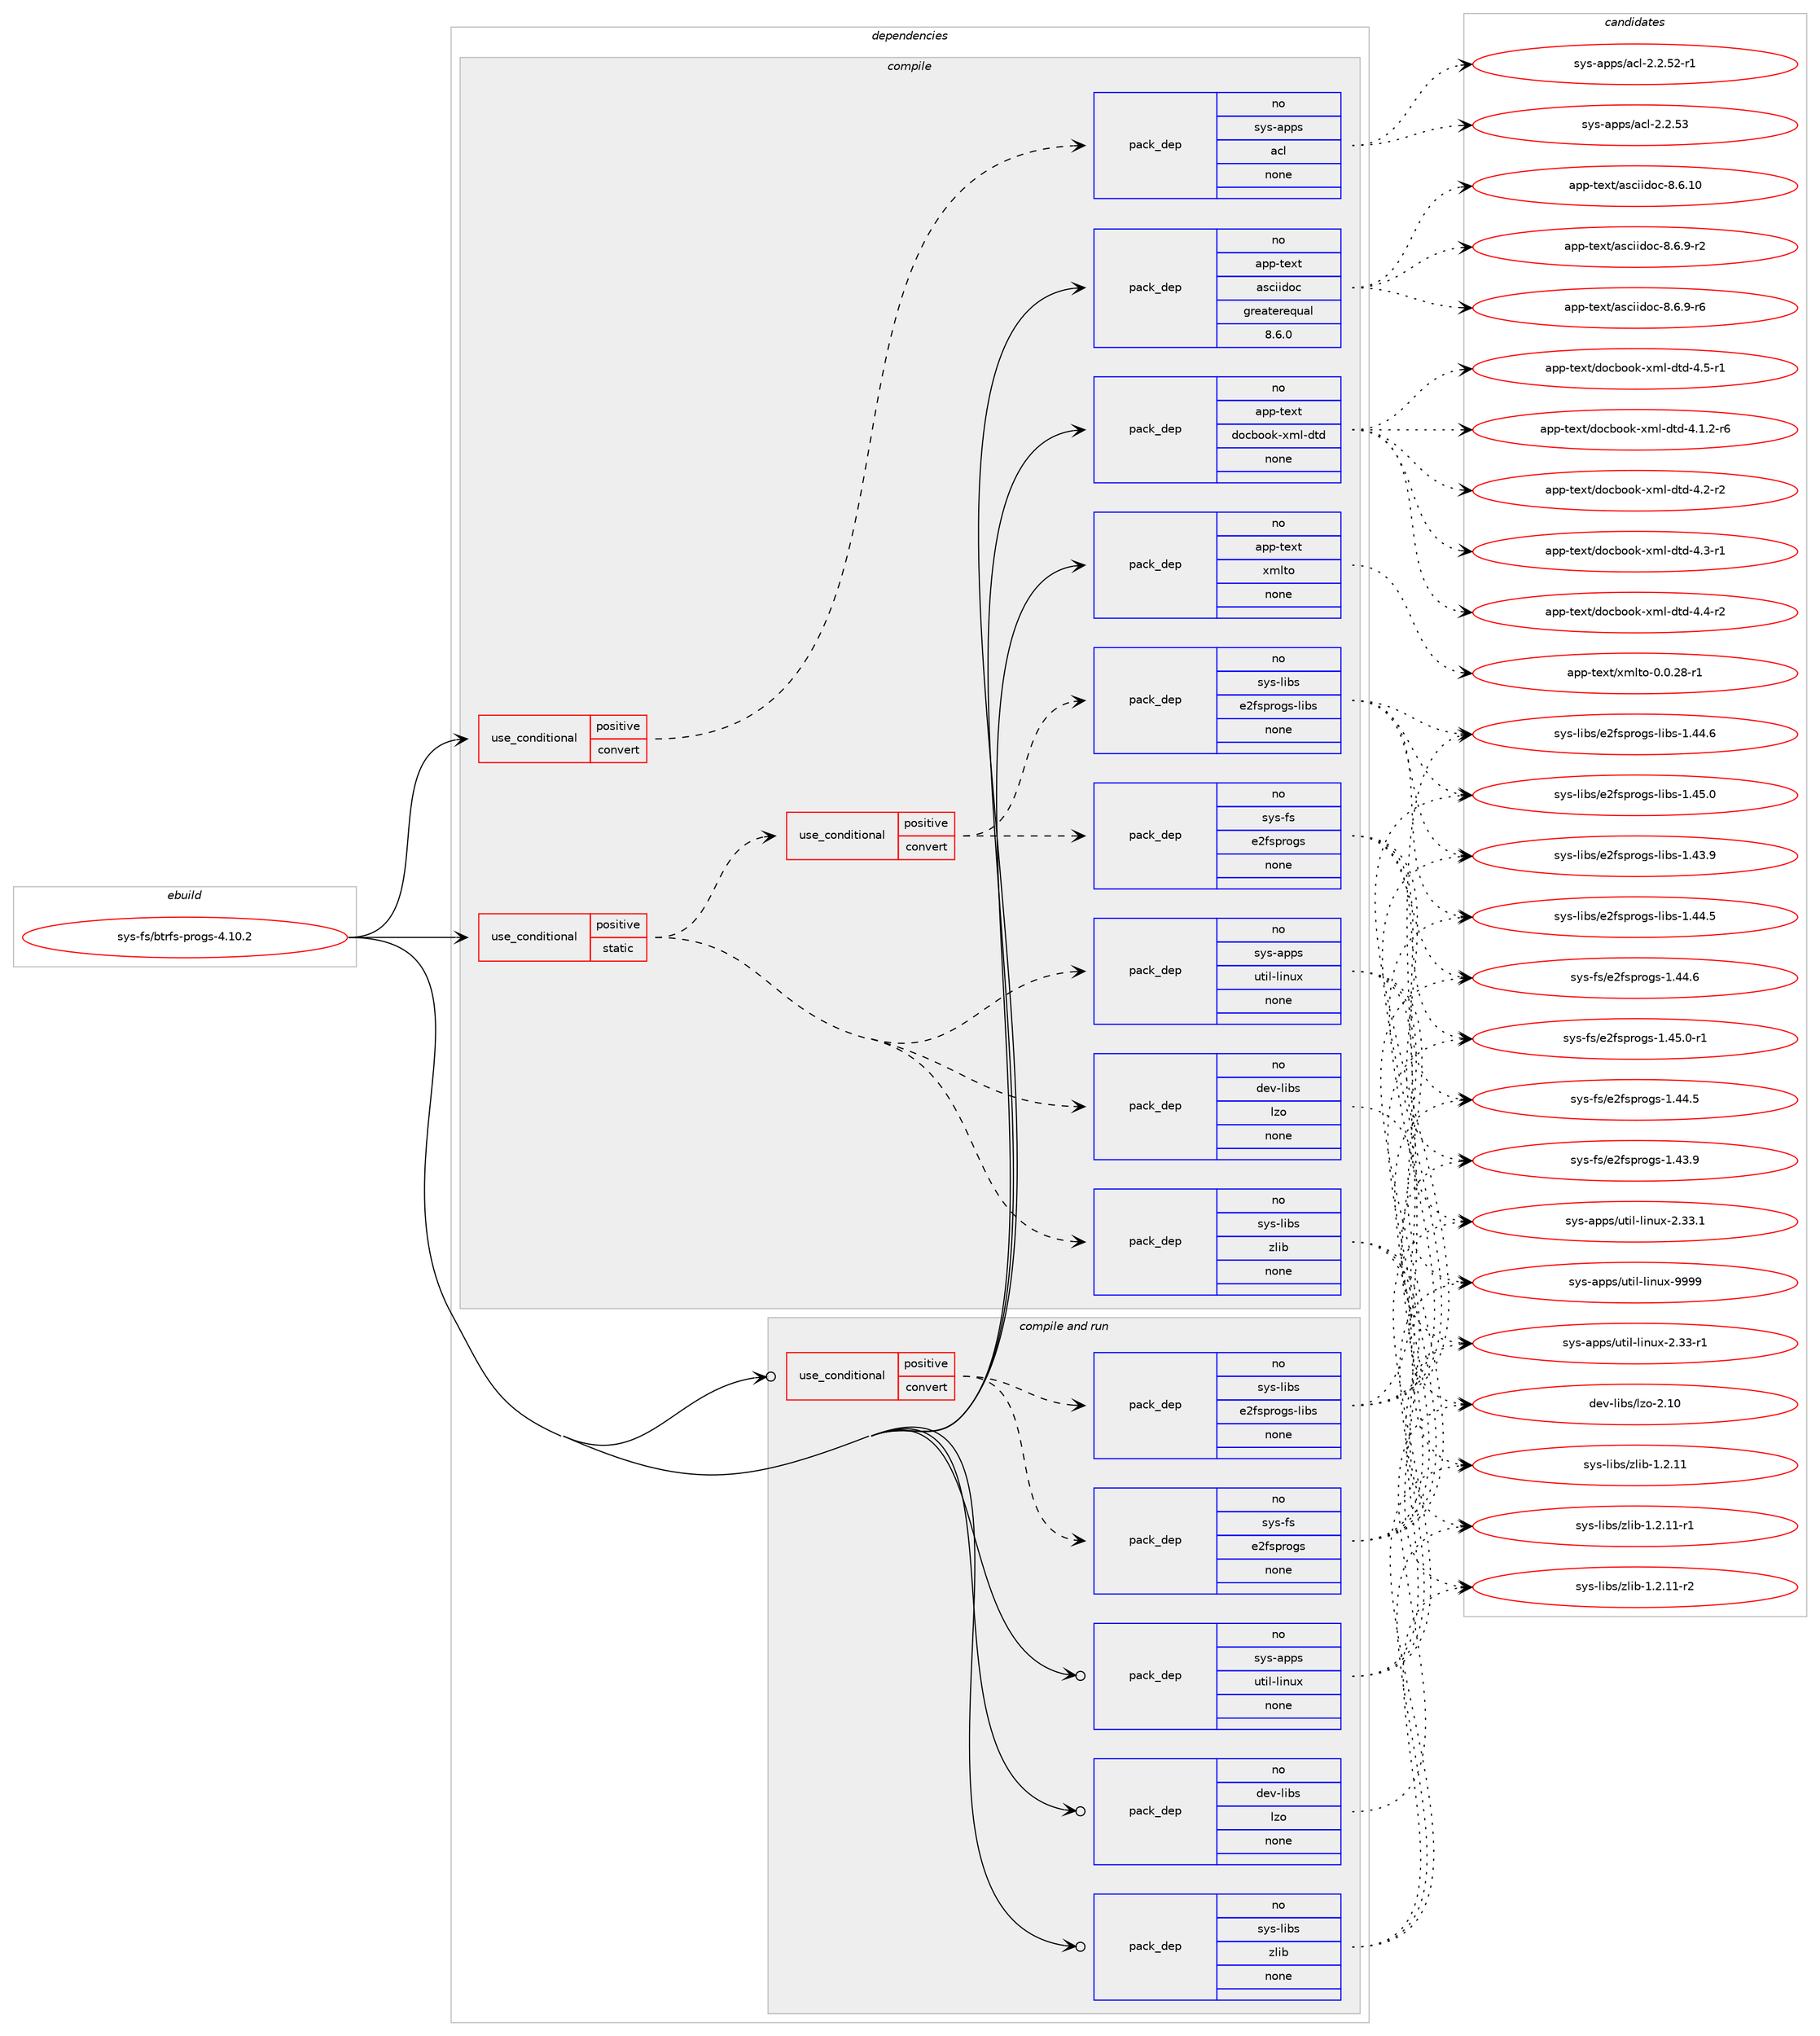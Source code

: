 digraph prolog {

# *************
# Graph options
# *************

newrank=true;
concentrate=true;
compound=true;
graph [rankdir=LR,fontname=Helvetica,fontsize=10,ranksep=1.5];#, ranksep=2.5, nodesep=0.2];
edge  [arrowhead=vee];
node  [fontname=Helvetica,fontsize=10];

# **********
# The ebuild
# **********

subgraph cluster_leftcol {
color=gray;
rank=same;
label=<<i>ebuild</i>>;
id [label="sys-fs/btrfs-progs-4.10.2", color=red, width=4, href="../sys-fs/btrfs-progs-4.10.2.svg"];
}

# ****************
# The dependencies
# ****************

subgraph cluster_midcol {
color=gray;
label=<<i>dependencies</i>>;
subgraph cluster_compile {
fillcolor="#eeeeee";
style=filled;
label=<<i>compile</i>>;
subgraph cond460327 {
dependency1730948 [label=<<TABLE BORDER="0" CELLBORDER="1" CELLSPACING="0" CELLPADDING="4"><TR><TD ROWSPAN="3" CELLPADDING="10">use_conditional</TD></TR><TR><TD>positive</TD></TR><TR><TD>convert</TD></TR></TABLE>>, shape=none, color=red];
subgraph pack1242208 {
dependency1730949 [label=<<TABLE BORDER="0" CELLBORDER="1" CELLSPACING="0" CELLPADDING="4" WIDTH="220"><TR><TD ROWSPAN="6" CELLPADDING="30">pack_dep</TD></TR><TR><TD WIDTH="110">no</TD></TR><TR><TD>sys-apps</TD></TR><TR><TD>acl</TD></TR><TR><TD>none</TD></TR><TR><TD></TD></TR></TABLE>>, shape=none, color=blue];
}
dependency1730948:e -> dependency1730949:w [weight=20,style="dashed",arrowhead="vee"];
}
id:e -> dependency1730948:w [weight=20,style="solid",arrowhead="vee"];
subgraph cond460328 {
dependency1730950 [label=<<TABLE BORDER="0" CELLBORDER="1" CELLSPACING="0" CELLPADDING="4"><TR><TD ROWSPAN="3" CELLPADDING="10">use_conditional</TD></TR><TR><TD>positive</TD></TR><TR><TD>static</TD></TR></TABLE>>, shape=none, color=red];
subgraph pack1242209 {
dependency1730951 [label=<<TABLE BORDER="0" CELLBORDER="1" CELLSPACING="0" CELLPADDING="4" WIDTH="220"><TR><TD ROWSPAN="6" CELLPADDING="30">pack_dep</TD></TR><TR><TD WIDTH="110">no</TD></TR><TR><TD>dev-libs</TD></TR><TR><TD>lzo</TD></TR><TR><TD>none</TD></TR><TR><TD></TD></TR></TABLE>>, shape=none, color=blue];
}
dependency1730950:e -> dependency1730951:w [weight=20,style="dashed",arrowhead="vee"];
subgraph pack1242210 {
dependency1730952 [label=<<TABLE BORDER="0" CELLBORDER="1" CELLSPACING="0" CELLPADDING="4" WIDTH="220"><TR><TD ROWSPAN="6" CELLPADDING="30">pack_dep</TD></TR><TR><TD WIDTH="110">no</TD></TR><TR><TD>sys-apps</TD></TR><TR><TD>util-linux</TD></TR><TR><TD>none</TD></TR><TR><TD></TD></TR></TABLE>>, shape=none, color=blue];
}
dependency1730950:e -> dependency1730952:w [weight=20,style="dashed",arrowhead="vee"];
subgraph pack1242211 {
dependency1730953 [label=<<TABLE BORDER="0" CELLBORDER="1" CELLSPACING="0" CELLPADDING="4" WIDTH="220"><TR><TD ROWSPAN="6" CELLPADDING="30">pack_dep</TD></TR><TR><TD WIDTH="110">no</TD></TR><TR><TD>sys-libs</TD></TR><TR><TD>zlib</TD></TR><TR><TD>none</TD></TR><TR><TD></TD></TR></TABLE>>, shape=none, color=blue];
}
dependency1730950:e -> dependency1730953:w [weight=20,style="dashed",arrowhead="vee"];
subgraph cond460329 {
dependency1730954 [label=<<TABLE BORDER="0" CELLBORDER="1" CELLSPACING="0" CELLPADDING="4"><TR><TD ROWSPAN="3" CELLPADDING="10">use_conditional</TD></TR><TR><TD>positive</TD></TR><TR><TD>convert</TD></TR></TABLE>>, shape=none, color=red];
subgraph pack1242212 {
dependency1730955 [label=<<TABLE BORDER="0" CELLBORDER="1" CELLSPACING="0" CELLPADDING="4" WIDTH="220"><TR><TD ROWSPAN="6" CELLPADDING="30">pack_dep</TD></TR><TR><TD WIDTH="110">no</TD></TR><TR><TD>sys-fs</TD></TR><TR><TD>e2fsprogs</TD></TR><TR><TD>none</TD></TR><TR><TD></TD></TR></TABLE>>, shape=none, color=blue];
}
dependency1730954:e -> dependency1730955:w [weight=20,style="dashed",arrowhead="vee"];
subgraph pack1242213 {
dependency1730956 [label=<<TABLE BORDER="0" CELLBORDER="1" CELLSPACING="0" CELLPADDING="4" WIDTH="220"><TR><TD ROWSPAN="6" CELLPADDING="30">pack_dep</TD></TR><TR><TD WIDTH="110">no</TD></TR><TR><TD>sys-libs</TD></TR><TR><TD>e2fsprogs-libs</TD></TR><TR><TD>none</TD></TR><TR><TD></TD></TR></TABLE>>, shape=none, color=blue];
}
dependency1730954:e -> dependency1730956:w [weight=20,style="dashed",arrowhead="vee"];
}
dependency1730950:e -> dependency1730954:w [weight=20,style="dashed",arrowhead="vee"];
}
id:e -> dependency1730950:w [weight=20,style="solid",arrowhead="vee"];
subgraph pack1242214 {
dependency1730957 [label=<<TABLE BORDER="0" CELLBORDER="1" CELLSPACING="0" CELLPADDING="4" WIDTH="220"><TR><TD ROWSPAN="6" CELLPADDING="30">pack_dep</TD></TR><TR><TD WIDTH="110">no</TD></TR><TR><TD>app-text</TD></TR><TR><TD>asciidoc</TD></TR><TR><TD>greaterequal</TD></TR><TR><TD>8.6.0</TD></TR></TABLE>>, shape=none, color=blue];
}
id:e -> dependency1730957:w [weight=20,style="solid",arrowhead="vee"];
subgraph pack1242215 {
dependency1730958 [label=<<TABLE BORDER="0" CELLBORDER="1" CELLSPACING="0" CELLPADDING="4" WIDTH="220"><TR><TD ROWSPAN="6" CELLPADDING="30">pack_dep</TD></TR><TR><TD WIDTH="110">no</TD></TR><TR><TD>app-text</TD></TR><TR><TD>docbook-xml-dtd</TD></TR><TR><TD>none</TD></TR><TR><TD></TD></TR></TABLE>>, shape=none, color=blue];
}
id:e -> dependency1730958:w [weight=20,style="solid",arrowhead="vee"];
subgraph pack1242216 {
dependency1730959 [label=<<TABLE BORDER="0" CELLBORDER="1" CELLSPACING="0" CELLPADDING="4" WIDTH="220"><TR><TD ROWSPAN="6" CELLPADDING="30">pack_dep</TD></TR><TR><TD WIDTH="110">no</TD></TR><TR><TD>app-text</TD></TR><TR><TD>xmlto</TD></TR><TR><TD>none</TD></TR><TR><TD></TD></TR></TABLE>>, shape=none, color=blue];
}
id:e -> dependency1730959:w [weight=20,style="solid",arrowhead="vee"];
}
subgraph cluster_compileandrun {
fillcolor="#eeeeee";
style=filled;
label=<<i>compile and run</i>>;
subgraph cond460330 {
dependency1730960 [label=<<TABLE BORDER="0" CELLBORDER="1" CELLSPACING="0" CELLPADDING="4"><TR><TD ROWSPAN="3" CELLPADDING="10">use_conditional</TD></TR><TR><TD>positive</TD></TR><TR><TD>convert</TD></TR></TABLE>>, shape=none, color=red];
subgraph pack1242217 {
dependency1730961 [label=<<TABLE BORDER="0" CELLBORDER="1" CELLSPACING="0" CELLPADDING="4" WIDTH="220"><TR><TD ROWSPAN="6" CELLPADDING="30">pack_dep</TD></TR><TR><TD WIDTH="110">no</TD></TR><TR><TD>sys-fs</TD></TR><TR><TD>e2fsprogs</TD></TR><TR><TD>none</TD></TR><TR><TD></TD></TR></TABLE>>, shape=none, color=blue];
}
dependency1730960:e -> dependency1730961:w [weight=20,style="dashed",arrowhead="vee"];
subgraph pack1242218 {
dependency1730962 [label=<<TABLE BORDER="0" CELLBORDER="1" CELLSPACING="0" CELLPADDING="4" WIDTH="220"><TR><TD ROWSPAN="6" CELLPADDING="30">pack_dep</TD></TR><TR><TD WIDTH="110">no</TD></TR><TR><TD>sys-libs</TD></TR><TR><TD>e2fsprogs-libs</TD></TR><TR><TD>none</TD></TR><TR><TD></TD></TR></TABLE>>, shape=none, color=blue];
}
dependency1730960:e -> dependency1730962:w [weight=20,style="dashed",arrowhead="vee"];
}
id:e -> dependency1730960:w [weight=20,style="solid",arrowhead="odotvee"];
subgraph pack1242219 {
dependency1730963 [label=<<TABLE BORDER="0" CELLBORDER="1" CELLSPACING="0" CELLPADDING="4" WIDTH="220"><TR><TD ROWSPAN="6" CELLPADDING="30">pack_dep</TD></TR><TR><TD WIDTH="110">no</TD></TR><TR><TD>dev-libs</TD></TR><TR><TD>lzo</TD></TR><TR><TD>none</TD></TR><TR><TD></TD></TR></TABLE>>, shape=none, color=blue];
}
id:e -> dependency1730963:w [weight=20,style="solid",arrowhead="odotvee"];
subgraph pack1242220 {
dependency1730964 [label=<<TABLE BORDER="0" CELLBORDER="1" CELLSPACING="0" CELLPADDING="4" WIDTH="220"><TR><TD ROWSPAN="6" CELLPADDING="30">pack_dep</TD></TR><TR><TD WIDTH="110">no</TD></TR><TR><TD>sys-apps</TD></TR><TR><TD>util-linux</TD></TR><TR><TD>none</TD></TR><TR><TD></TD></TR></TABLE>>, shape=none, color=blue];
}
id:e -> dependency1730964:w [weight=20,style="solid",arrowhead="odotvee"];
subgraph pack1242221 {
dependency1730965 [label=<<TABLE BORDER="0" CELLBORDER="1" CELLSPACING="0" CELLPADDING="4" WIDTH="220"><TR><TD ROWSPAN="6" CELLPADDING="30">pack_dep</TD></TR><TR><TD WIDTH="110">no</TD></TR><TR><TD>sys-libs</TD></TR><TR><TD>zlib</TD></TR><TR><TD>none</TD></TR><TR><TD></TD></TR></TABLE>>, shape=none, color=blue];
}
id:e -> dependency1730965:w [weight=20,style="solid",arrowhead="odotvee"];
}
subgraph cluster_run {
fillcolor="#eeeeee";
style=filled;
label=<<i>run</i>>;
}
}

# **************
# The candidates
# **************

subgraph cluster_choices {
rank=same;
color=gray;
label=<<i>candidates</i>>;

subgraph choice1242208 {
color=black;
nodesep=1;
choice1151211154597112112115479799108455046504653504511449 [label="sys-apps/acl-2.2.52-r1", color=red, width=4,href="../sys-apps/acl-2.2.52-r1.svg"];
choice115121115459711211211547979910845504650465351 [label="sys-apps/acl-2.2.53", color=red, width=4,href="../sys-apps/acl-2.2.53.svg"];
dependency1730949:e -> choice1151211154597112112115479799108455046504653504511449:w [style=dotted,weight="100"];
dependency1730949:e -> choice115121115459711211211547979910845504650465351:w [style=dotted,weight="100"];
}
subgraph choice1242209 {
color=black;
nodesep=1;
choice1001011184510810598115471081221114550464948 [label="dev-libs/lzo-2.10", color=red, width=4,href="../dev-libs/lzo-2.10.svg"];
dependency1730951:e -> choice1001011184510810598115471081221114550464948:w [style=dotted,weight="100"];
}
subgraph choice1242210 {
color=black;
nodesep=1;
choice1151211154597112112115471171161051084510810511011712045504651514511449 [label="sys-apps/util-linux-2.33-r1", color=red, width=4,href="../sys-apps/util-linux-2.33-r1.svg"];
choice1151211154597112112115471171161051084510810511011712045504651514649 [label="sys-apps/util-linux-2.33.1", color=red, width=4,href="../sys-apps/util-linux-2.33.1.svg"];
choice115121115459711211211547117116105108451081051101171204557575757 [label="sys-apps/util-linux-9999", color=red, width=4,href="../sys-apps/util-linux-9999.svg"];
dependency1730952:e -> choice1151211154597112112115471171161051084510810511011712045504651514511449:w [style=dotted,weight="100"];
dependency1730952:e -> choice1151211154597112112115471171161051084510810511011712045504651514649:w [style=dotted,weight="100"];
dependency1730952:e -> choice115121115459711211211547117116105108451081051101171204557575757:w [style=dotted,weight="100"];
}
subgraph choice1242211 {
color=black;
nodesep=1;
choice1151211154510810598115471221081059845494650464949 [label="sys-libs/zlib-1.2.11", color=red, width=4,href="../sys-libs/zlib-1.2.11.svg"];
choice11512111545108105981154712210810598454946504649494511449 [label="sys-libs/zlib-1.2.11-r1", color=red, width=4,href="../sys-libs/zlib-1.2.11-r1.svg"];
choice11512111545108105981154712210810598454946504649494511450 [label="sys-libs/zlib-1.2.11-r2", color=red, width=4,href="../sys-libs/zlib-1.2.11-r2.svg"];
dependency1730953:e -> choice1151211154510810598115471221081059845494650464949:w [style=dotted,weight="100"];
dependency1730953:e -> choice11512111545108105981154712210810598454946504649494511449:w [style=dotted,weight="100"];
dependency1730953:e -> choice11512111545108105981154712210810598454946504649494511450:w [style=dotted,weight="100"];
}
subgraph choice1242212 {
color=black;
nodesep=1;
choice11512111545102115471015010211511211411110311545494652514657 [label="sys-fs/e2fsprogs-1.43.9", color=red, width=4,href="../sys-fs/e2fsprogs-1.43.9.svg"];
choice11512111545102115471015010211511211411110311545494652524653 [label="sys-fs/e2fsprogs-1.44.5", color=red, width=4,href="../sys-fs/e2fsprogs-1.44.5.svg"];
choice11512111545102115471015010211511211411110311545494652524654 [label="sys-fs/e2fsprogs-1.44.6", color=red, width=4,href="../sys-fs/e2fsprogs-1.44.6.svg"];
choice115121115451021154710150102115112114111103115454946525346484511449 [label="sys-fs/e2fsprogs-1.45.0-r1", color=red, width=4,href="../sys-fs/e2fsprogs-1.45.0-r1.svg"];
dependency1730955:e -> choice11512111545102115471015010211511211411110311545494652514657:w [style=dotted,weight="100"];
dependency1730955:e -> choice11512111545102115471015010211511211411110311545494652524653:w [style=dotted,weight="100"];
dependency1730955:e -> choice11512111545102115471015010211511211411110311545494652524654:w [style=dotted,weight="100"];
dependency1730955:e -> choice115121115451021154710150102115112114111103115454946525346484511449:w [style=dotted,weight="100"];
}
subgraph choice1242213 {
color=black;
nodesep=1;
choice11512111545108105981154710150102115112114111103115451081059811545494652514657 [label="sys-libs/e2fsprogs-libs-1.43.9", color=red, width=4,href="../sys-libs/e2fsprogs-libs-1.43.9.svg"];
choice11512111545108105981154710150102115112114111103115451081059811545494652524653 [label="sys-libs/e2fsprogs-libs-1.44.5", color=red, width=4,href="../sys-libs/e2fsprogs-libs-1.44.5.svg"];
choice11512111545108105981154710150102115112114111103115451081059811545494652524654 [label="sys-libs/e2fsprogs-libs-1.44.6", color=red, width=4,href="../sys-libs/e2fsprogs-libs-1.44.6.svg"];
choice11512111545108105981154710150102115112114111103115451081059811545494652534648 [label="sys-libs/e2fsprogs-libs-1.45.0", color=red, width=4,href="../sys-libs/e2fsprogs-libs-1.45.0.svg"];
dependency1730956:e -> choice11512111545108105981154710150102115112114111103115451081059811545494652514657:w [style=dotted,weight="100"];
dependency1730956:e -> choice11512111545108105981154710150102115112114111103115451081059811545494652524653:w [style=dotted,weight="100"];
dependency1730956:e -> choice11512111545108105981154710150102115112114111103115451081059811545494652524654:w [style=dotted,weight="100"];
dependency1730956:e -> choice11512111545108105981154710150102115112114111103115451081059811545494652534648:w [style=dotted,weight="100"];
}
subgraph choice1242214 {
color=black;
nodesep=1;
choice97112112451161011201164797115991051051001119945564654464948 [label="app-text/asciidoc-8.6.10", color=red, width=4,href="../app-text/asciidoc-8.6.10.svg"];
choice9711211245116101120116479711599105105100111994556465446574511450 [label="app-text/asciidoc-8.6.9-r2", color=red, width=4,href="../app-text/asciidoc-8.6.9-r2.svg"];
choice9711211245116101120116479711599105105100111994556465446574511454 [label="app-text/asciidoc-8.6.9-r6", color=red, width=4,href="../app-text/asciidoc-8.6.9-r6.svg"];
dependency1730957:e -> choice97112112451161011201164797115991051051001119945564654464948:w [style=dotted,weight="100"];
dependency1730957:e -> choice9711211245116101120116479711599105105100111994556465446574511450:w [style=dotted,weight="100"];
dependency1730957:e -> choice9711211245116101120116479711599105105100111994556465446574511454:w [style=dotted,weight="100"];
}
subgraph choice1242215 {
color=black;
nodesep=1;
choice971121124511610112011647100111999811111110745120109108451001161004552464946504511454 [label="app-text/docbook-xml-dtd-4.1.2-r6", color=red, width=4,href="../app-text/docbook-xml-dtd-4.1.2-r6.svg"];
choice97112112451161011201164710011199981111111074512010910845100116100455246504511450 [label="app-text/docbook-xml-dtd-4.2-r2", color=red, width=4,href="../app-text/docbook-xml-dtd-4.2-r2.svg"];
choice97112112451161011201164710011199981111111074512010910845100116100455246514511449 [label="app-text/docbook-xml-dtd-4.3-r1", color=red, width=4,href="../app-text/docbook-xml-dtd-4.3-r1.svg"];
choice97112112451161011201164710011199981111111074512010910845100116100455246524511450 [label="app-text/docbook-xml-dtd-4.4-r2", color=red, width=4,href="../app-text/docbook-xml-dtd-4.4-r2.svg"];
choice97112112451161011201164710011199981111111074512010910845100116100455246534511449 [label="app-text/docbook-xml-dtd-4.5-r1", color=red, width=4,href="../app-text/docbook-xml-dtd-4.5-r1.svg"];
dependency1730958:e -> choice971121124511610112011647100111999811111110745120109108451001161004552464946504511454:w [style=dotted,weight="100"];
dependency1730958:e -> choice97112112451161011201164710011199981111111074512010910845100116100455246504511450:w [style=dotted,weight="100"];
dependency1730958:e -> choice97112112451161011201164710011199981111111074512010910845100116100455246514511449:w [style=dotted,weight="100"];
dependency1730958:e -> choice97112112451161011201164710011199981111111074512010910845100116100455246524511450:w [style=dotted,weight="100"];
dependency1730958:e -> choice97112112451161011201164710011199981111111074512010910845100116100455246534511449:w [style=dotted,weight="100"];
}
subgraph choice1242216 {
color=black;
nodesep=1;
choice971121124511610112011647120109108116111454846484650564511449 [label="app-text/xmlto-0.0.28-r1", color=red, width=4,href="../app-text/xmlto-0.0.28-r1.svg"];
dependency1730959:e -> choice971121124511610112011647120109108116111454846484650564511449:w [style=dotted,weight="100"];
}
subgraph choice1242217 {
color=black;
nodesep=1;
choice11512111545102115471015010211511211411110311545494652514657 [label="sys-fs/e2fsprogs-1.43.9", color=red, width=4,href="../sys-fs/e2fsprogs-1.43.9.svg"];
choice11512111545102115471015010211511211411110311545494652524653 [label="sys-fs/e2fsprogs-1.44.5", color=red, width=4,href="../sys-fs/e2fsprogs-1.44.5.svg"];
choice11512111545102115471015010211511211411110311545494652524654 [label="sys-fs/e2fsprogs-1.44.6", color=red, width=4,href="../sys-fs/e2fsprogs-1.44.6.svg"];
choice115121115451021154710150102115112114111103115454946525346484511449 [label="sys-fs/e2fsprogs-1.45.0-r1", color=red, width=4,href="../sys-fs/e2fsprogs-1.45.0-r1.svg"];
dependency1730961:e -> choice11512111545102115471015010211511211411110311545494652514657:w [style=dotted,weight="100"];
dependency1730961:e -> choice11512111545102115471015010211511211411110311545494652524653:w [style=dotted,weight="100"];
dependency1730961:e -> choice11512111545102115471015010211511211411110311545494652524654:w [style=dotted,weight="100"];
dependency1730961:e -> choice115121115451021154710150102115112114111103115454946525346484511449:w [style=dotted,weight="100"];
}
subgraph choice1242218 {
color=black;
nodesep=1;
choice11512111545108105981154710150102115112114111103115451081059811545494652514657 [label="sys-libs/e2fsprogs-libs-1.43.9", color=red, width=4,href="../sys-libs/e2fsprogs-libs-1.43.9.svg"];
choice11512111545108105981154710150102115112114111103115451081059811545494652524653 [label="sys-libs/e2fsprogs-libs-1.44.5", color=red, width=4,href="../sys-libs/e2fsprogs-libs-1.44.5.svg"];
choice11512111545108105981154710150102115112114111103115451081059811545494652524654 [label="sys-libs/e2fsprogs-libs-1.44.6", color=red, width=4,href="../sys-libs/e2fsprogs-libs-1.44.6.svg"];
choice11512111545108105981154710150102115112114111103115451081059811545494652534648 [label="sys-libs/e2fsprogs-libs-1.45.0", color=red, width=4,href="../sys-libs/e2fsprogs-libs-1.45.0.svg"];
dependency1730962:e -> choice11512111545108105981154710150102115112114111103115451081059811545494652514657:w [style=dotted,weight="100"];
dependency1730962:e -> choice11512111545108105981154710150102115112114111103115451081059811545494652524653:w [style=dotted,weight="100"];
dependency1730962:e -> choice11512111545108105981154710150102115112114111103115451081059811545494652524654:w [style=dotted,weight="100"];
dependency1730962:e -> choice11512111545108105981154710150102115112114111103115451081059811545494652534648:w [style=dotted,weight="100"];
}
subgraph choice1242219 {
color=black;
nodesep=1;
choice1001011184510810598115471081221114550464948 [label="dev-libs/lzo-2.10", color=red, width=4,href="../dev-libs/lzo-2.10.svg"];
dependency1730963:e -> choice1001011184510810598115471081221114550464948:w [style=dotted,weight="100"];
}
subgraph choice1242220 {
color=black;
nodesep=1;
choice1151211154597112112115471171161051084510810511011712045504651514511449 [label="sys-apps/util-linux-2.33-r1", color=red, width=4,href="../sys-apps/util-linux-2.33-r1.svg"];
choice1151211154597112112115471171161051084510810511011712045504651514649 [label="sys-apps/util-linux-2.33.1", color=red, width=4,href="../sys-apps/util-linux-2.33.1.svg"];
choice115121115459711211211547117116105108451081051101171204557575757 [label="sys-apps/util-linux-9999", color=red, width=4,href="../sys-apps/util-linux-9999.svg"];
dependency1730964:e -> choice1151211154597112112115471171161051084510810511011712045504651514511449:w [style=dotted,weight="100"];
dependency1730964:e -> choice1151211154597112112115471171161051084510810511011712045504651514649:w [style=dotted,weight="100"];
dependency1730964:e -> choice115121115459711211211547117116105108451081051101171204557575757:w [style=dotted,weight="100"];
}
subgraph choice1242221 {
color=black;
nodesep=1;
choice1151211154510810598115471221081059845494650464949 [label="sys-libs/zlib-1.2.11", color=red, width=4,href="../sys-libs/zlib-1.2.11.svg"];
choice11512111545108105981154712210810598454946504649494511449 [label="sys-libs/zlib-1.2.11-r1", color=red, width=4,href="../sys-libs/zlib-1.2.11-r1.svg"];
choice11512111545108105981154712210810598454946504649494511450 [label="sys-libs/zlib-1.2.11-r2", color=red, width=4,href="../sys-libs/zlib-1.2.11-r2.svg"];
dependency1730965:e -> choice1151211154510810598115471221081059845494650464949:w [style=dotted,weight="100"];
dependency1730965:e -> choice11512111545108105981154712210810598454946504649494511449:w [style=dotted,weight="100"];
dependency1730965:e -> choice11512111545108105981154712210810598454946504649494511450:w [style=dotted,weight="100"];
}
}

}

